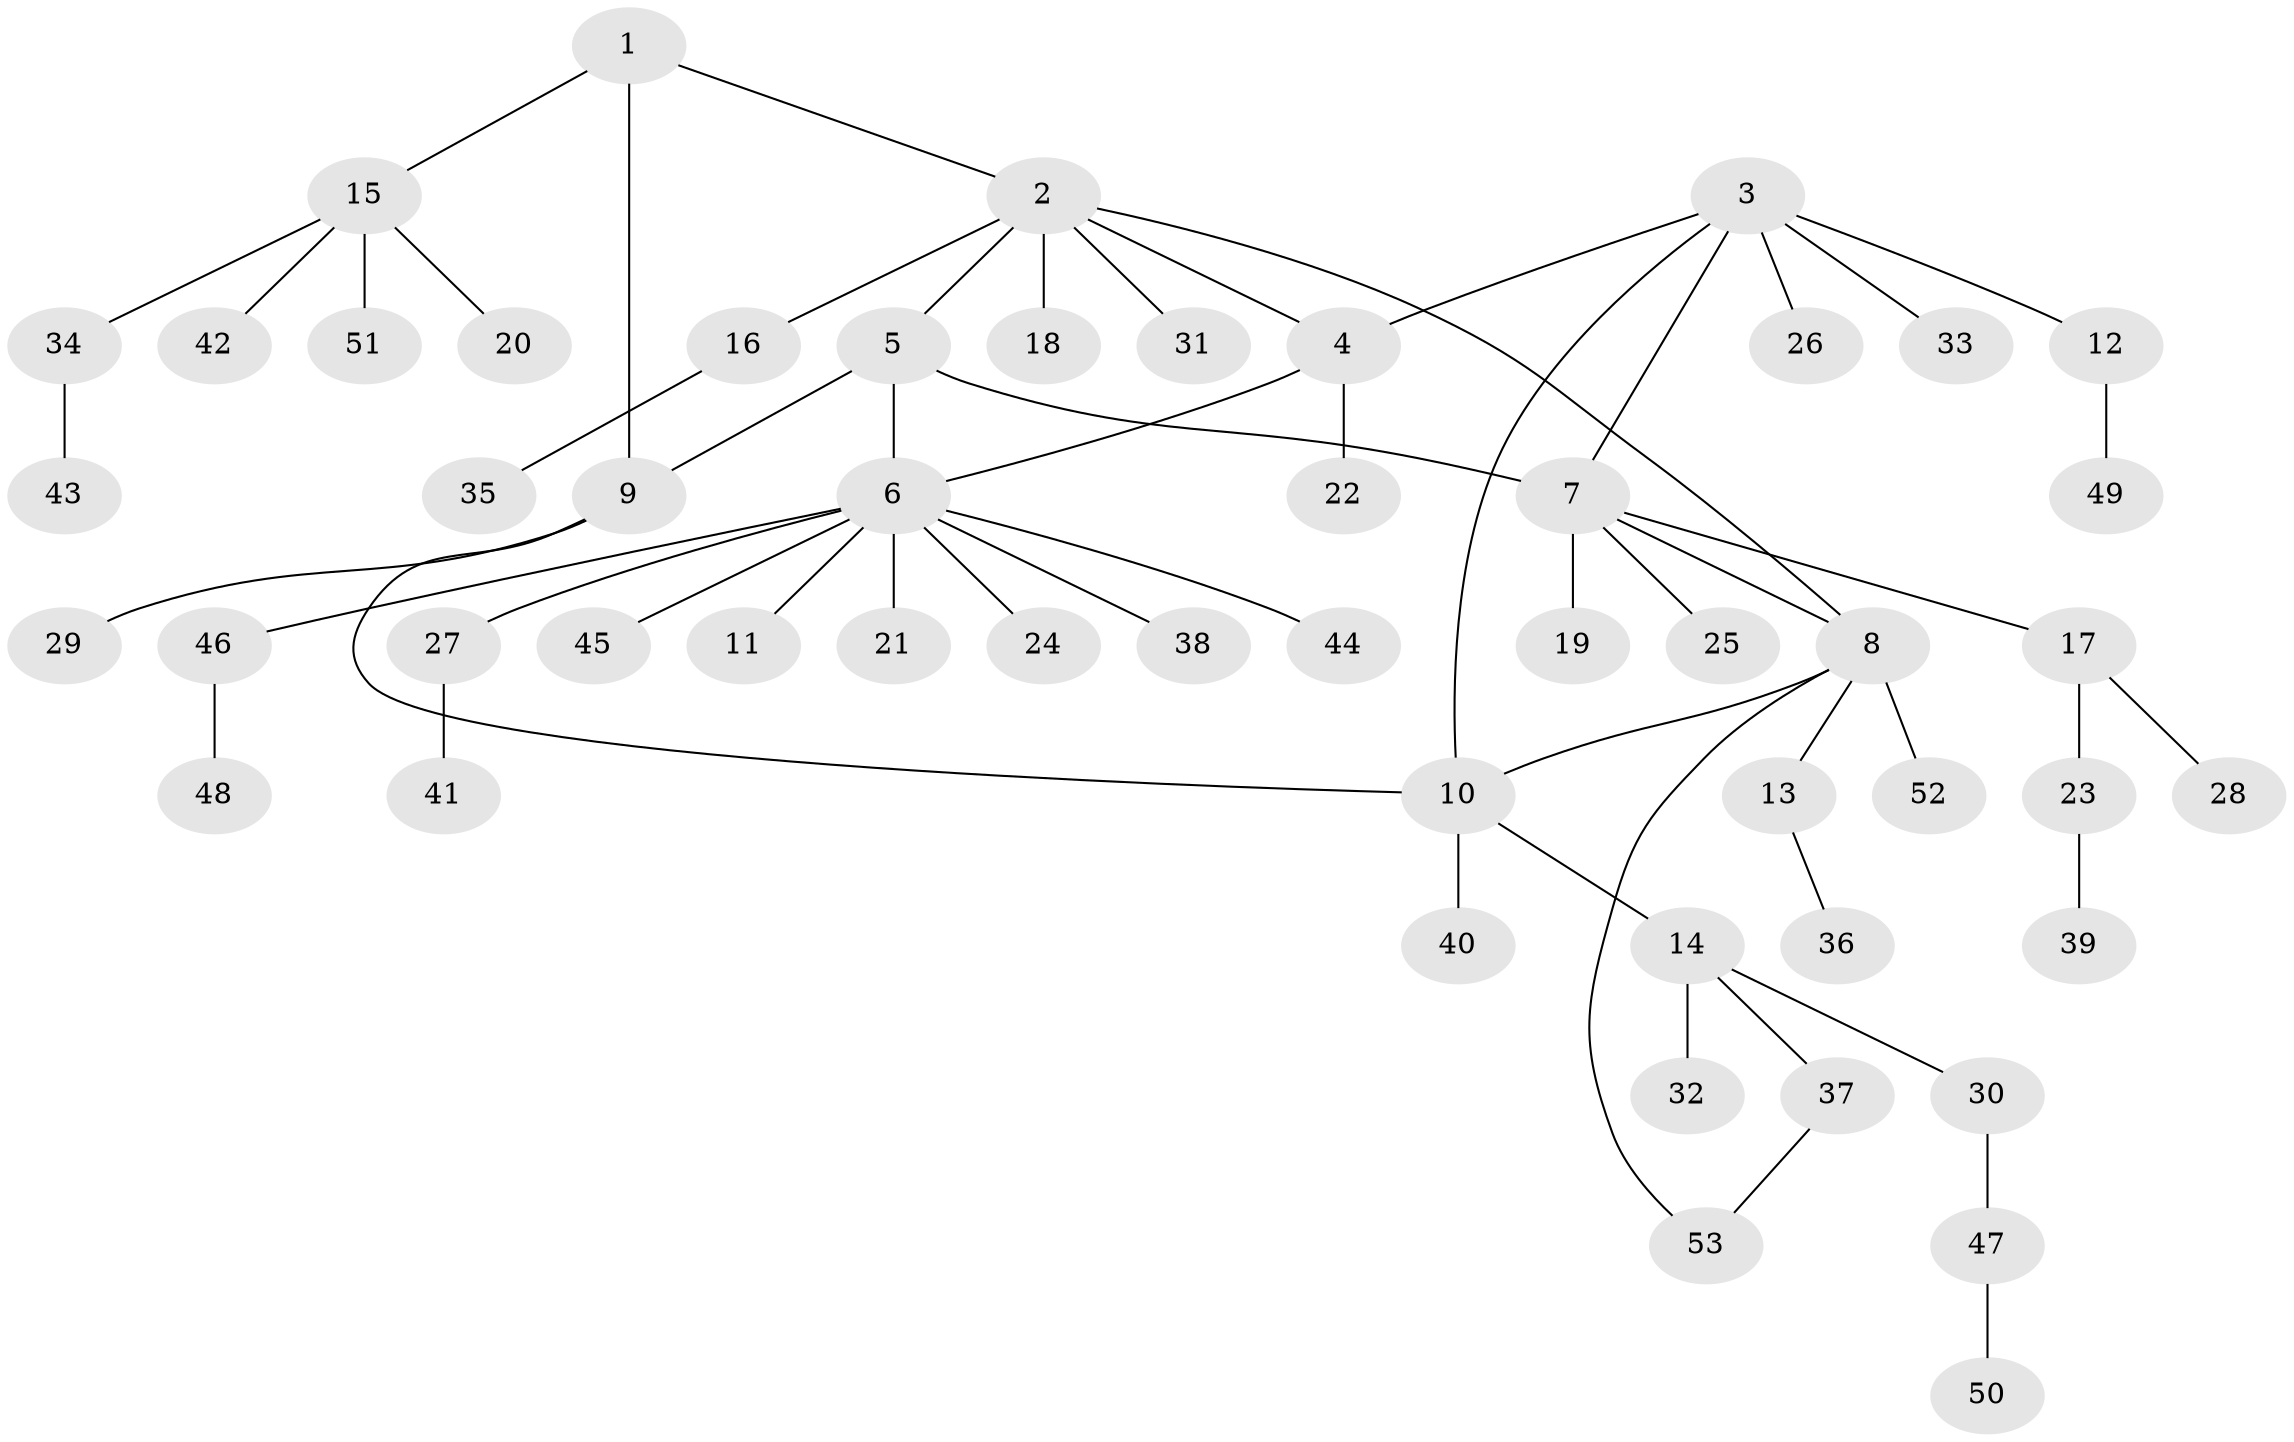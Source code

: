 // Generated by graph-tools (version 1.1) at 2025/54/03/09/25 04:54:45]
// undirected, 53 vertices, 59 edges
graph export_dot {
graph [start="1"]
  node [color=gray90,style=filled];
  1;
  2;
  3;
  4;
  5;
  6;
  7;
  8;
  9;
  10;
  11;
  12;
  13;
  14;
  15;
  16;
  17;
  18;
  19;
  20;
  21;
  22;
  23;
  24;
  25;
  26;
  27;
  28;
  29;
  30;
  31;
  32;
  33;
  34;
  35;
  36;
  37;
  38;
  39;
  40;
  41;
  42;
  43;
  44;
  45;
  46;
  47;
  48;
  49;
  50;
  51;
  52;
  53;
  1 -- 2;
  1 -- 9;
  1 -- 15;
  2 -- 4;
  2 -- 5;
  2 -- 8;
  2 -- 16;
  2 -- 18;
  2 -- 31;
  3 -- 4;
  3 -- 7;
  3 -- 10;
  3 -- 12;
  3 -- 26;
  3 -- 33;
  4 -- 6;
  4 -- 22;
  5 -- 6;
  5 -- 7;
  5 -- 9;
  6 -- 11;
  6 -- 21;
  6 -- 24;
  6 -- 27;
  6 -- 38;
  6 -- 44;
  6 -- 45;
  6 -- 46;
  7 -- 8;
  7 -- 17;
  7 -- 19;
  7 -- 25;
  8 -- 10;
  8 -- 13;
  8 -- 52;
  8 -- 53;
  9 -- 10;
  9 -- 29;
  10 -- 14;
  10 -- 40;
  12 -- 49;
  13 -- 36;
  14 -- 30;
  14 -- 32;
  14 -- 37;
  15 -- 20;
  15 -- 34;
  15 -- 42;
  15 -- 51;
  16 -- 35;
  17 -- 23;
  17 -- 28;
  23 -- 39;
  27 -- 41;
  30 -- 47;
  34 -- 43;
  37 -- 53;
  46 -- 48;
  47 -- 50;
}
